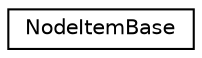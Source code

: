 digraph G
{
  edge [fontname="Helvetica",fontsize="10",labelfontname="Helvetica",labelfontsize="10"];
  node [fontname="Helvetica",fontsize="10",shape=record];
  rankdir="LR";
  Node1 [label="NodeItemBase",height=0.2,width=0.4,color="black", fillcolor="white", style="filled",URL="$class_node_item_base.html",tooltip="[0]"];
}
